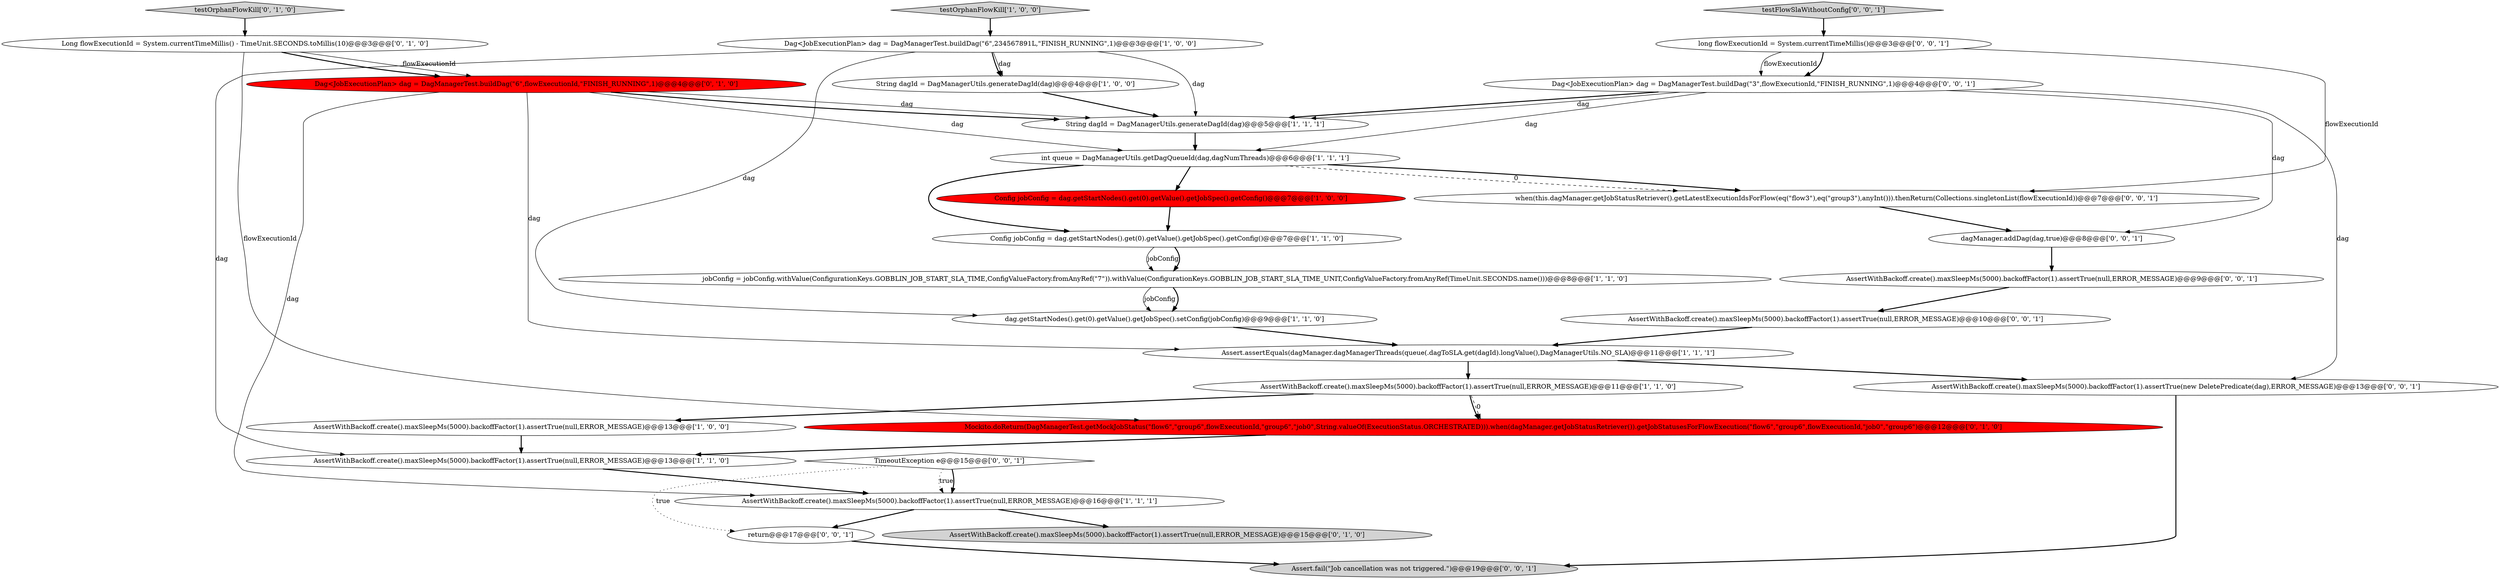 digraph {
29 [style = filled, label = "testFlowSlaWithoutConfig['0', '0', '1']", fillcolor = lightgray, shape = diamond image = "AAA0AAABBB3BBB"];
15 [style = filled, label = "Dag<JobExecutionPlan> dag = DagManagerTest.buildDag(\"6\",flowExecutionId,\"FINISH_RUNNING\",1)@@@4@@@['0', '1', '0']", fillcolor = red, shape = ellipse image = "AAA1AAABBB2BBB"];
18 [style = filled, label = "AssertWithBackoff.create().maxSleepMs(5000).backoffFactor(1).assertTrue(null,ERROR_MESSAGE)@@@15@@@['0', '1', '0']", fillcolor = lightgray, shape = ellipse image = "AAA0AAABBB2BBB"];
23 [style = filled, label = "AssertWithBackoff.create().maxSleepMs(5000).backoffFactor(1).assertTrue(null,ERROR_MESSAGE)@@@9@@@['0', '0', '1']", fillcolor = white, shape = ellipse image = "AAA0AAABBB3BBB"];
19 [style = filled, label = "AssertWithBackoff.create().maxSleepMs(5000).backoffFactor(1).assertTrue(null,ERROR_MESSAGE)@@@10@@@['0', '0', '1']", fillcolor = white, shape = ellipse image = "AAA0AAABBB3BBB"];
7 [style = filled, label = "Config jobConfig = dag.getStartNodes().get(0).getValue().getJobSpec().getConfig()@@@7@@@['1', '0', '0']", fillcolor = red, shape = ellipse image = "AAA1AAABBB1BBB"];
11 [style = filled, label = "AssertWithBackoff.create().maxSleepMs(5000).backoffFactor(1).assertTrue(null,ERROR_MESSAGE)@@@13@@@['1', '1', '0']", fillcolor = white, shape = ellipse image = "AAA0AAABBB1BBB"];
25 [style = filled, label = "TimeoutException e@@@15@@@['0', '0', '1']", fillcolor = white, shape = diamond image = "AAA0AAABBB3BBB"];
9 [style = filled, label = "dag.getStartNodes().get(0).getValue().getJobSpec().setConfig(jobConfig)@@@9@@@['1', '1', '0']", fillcolor = white, shape = ellipse image = "AAA0AAABBB1BBB"];
28 [style = filled, label = "long flowExecutionId = System.currentTimeMillis()@@@3@@@['0', '0', '1']", fillcolor = white, shape = ellipse image = "AAA0AAABBB3BBB"];
1 [style = filled, label = "String dagId = DagManagerUtils.generateDagId(dag)@@@5@@@['1', '1', '1']", fillcolor = white, shape = ellipse image = "AAA0AAABBB1BBB"];
8 [style = filled, label = "String dagId = DagManagerUtils.generateDagId(dag)@@@4@@@['1', '0', '0']", fillcolor = white, shape = ellipse image = "AAA0AAABBB1BBB"];
16 [style = filled, label = "testOrphanFlowKill['0', '1', '0']", fillcolor = lightgray, shape = diamond image = "AAA0AAABBB2BBB"];
24 [style = filled, label = "when(this.dagManager.getJobStatusRetriever().getLatestExecutionIdsForFlow(eq(\"flow3\"),eq(\"group3\"),anyInt())).thenReturn(Collections.singletonList(flowExecutionId))@@@7@@@['0', '0', '1']", fillcolor = white, shape = ellipse image = "AAA0AAABBB3BBB"];
4 [style = filled, label = "AssertWithBackoff.create().maxSleepMs(5000).backoffFactor(1).assertTrue(null,ERROR_MESSAGE)@@@16@@@['1', '1', '1']", fillcolor = white, shape = ellipse image = "AAA0AAABBB1BBB"];
21 [style = filled, label = "return@@@17@@@['0', '0', '1']", fillcolor = white, shape = ellipse image = "AAA0AAABBB3BBB"];
3 [style = filled, label = "AssertWithBackoff.create().maxSleepMs(5000).backoffFactor(1).assertTrue(null,ERROR_MESSAGE)@@@13@@@['1', '0', '0']", fillcolor = white, shape = ellipse image = "AAA0AAABBB1BBB"];
13 [style = filled, label = "Assert.assertEquals(dagManager.dagManagerThreads(queue(.dagToSLA.get(dagId).longValue(),DagManagerUtils.NO_SLA)@@@11@@@['1', '1', '1']", fillcolor = white, shape = ellipse image = "AAA0AAABBB1BBB"];
22 [style = filled, label = "dagManager.addDag(dag,true)@@@8@@@['0', '0', '1']", fillcolor = white, shape = ellipse image = "AAA0AAABBB3BBB"];
26 [style = filled, label = "Assert.fail(\"Job cancellation was not triggered.\")@@@19@@@['0', '0', '1']", fillcolor = lightgray, shape = ellipse image = "AAA0AAABBB3BBB"];
14 [style = filled, label = "Long flowExecutionId = System.currentTimeMillis() - TimeUnit.SECONDS.toMillis(10)@@@3@@@['0', '1', '0']", fillcolor = white, shape = ellipse image = "AAA0AAABBB2BBB"];
6 [style = filled, label = "int queue = DagManagerUtils.getDagQueueId(dag,dagNumThreads)@@@6@@@['1', '1', '1']", fillcolor = white, shape = ellipse image = "AAA0AAABBB1BBB"];
2 [style = filled, label = "testOrphanFlowKill['1', '0', '0']", fillcolor = lightgray, shape = diamond image = "AAA0AAABBB1BBB"];
20 [style = filled, label = "AssertWithBackoff.create().maxSleepMs(5000).backoffFactor(1).assertTrue(new DeletePredicate(dag),ERROR_MESSAGE)@@@13@@@['0', '0', '1']", fillcolor = white, shape = ellipse image = "AAA0AAABBB3BBB"];
0 [style = filled, label = "jobConfig = jobConfig.withValue(ConfigurationKeys.GOBBLIN_JOB_START_SLA_TIME,ConfigValueFactory.fromAnyRef(\"7\")).withValue(ConfigurationKeys.GOBBLIN_JOB_START_SLA_TIME_UNIT,ConfigValueFactory.fromAnyRef(TimeUnit.SECONDS.name()))@@@8@@@['1', '1', '0']", fillcolor = white, shape = ellipse image = "AAA0AAABBB1BBB"];
5 [style = filled, label = "Config jobConfig = dag.getStartNodes().get(0).getValue().getJobSpec().getConfig()@@@7@@@['1', '1', '0']", fillcolor = white, shape = ellipse image = "AAA0AAABBB1BBB"];
17 [style = filled, label = "Mockito.doReturn(DagManagerTest.getMockJobStatus(\"flow6\",\"group6\",flowExecutionId,\"group6\",\"job0\",String.valueOf(ExecutionStatus.ORCHESTRATED))).when(dagManager.getJobStatusRetriever()).getJobStatusesForFlowExecution(\"flow6\",\"group6\",flowExecutionId,\"job0\",\"group6\")@@@12@@@['0', '1', '0']", fillcolor = red, shape = ellipse image = "AAA1AAABBB2BBB"];
12 [style = filled, label = "AssertWithBackoff.create().maxSleepMs(5000).backoffFactor(1).assertTrue(null,ERROR_MESSAGE)@@@11@@@['1', '1', '0']", fillcolor = white, shape = ellipse image = "AAA0AAABBB1BBB"];
27 [style = filled, label = "Dag<JobExecutionPlan> dag = DagManagerTest.buildDag(\"3\",flowExecutionId,\"FINISH_RUNNING\",1)@@@4@@@['0', '0', '1']", fillcolor = white, shape = ellipse image = "AAA0AAABBB3BBB"];
10 [style = filled, label = "Dag<JobExecutionPlan> dag = DagManagerTest.buildDag(\"6\",234567891L,\"FINISH_RUNNING\",1)@@@3@@@['1', '0', '0']", fillcolor = white, shape = ellipse image = "AAA0AAABBB1BBB"];
0->9 [style = bold, label=""];
27->1 [style = bold, label=""];
10->9 [style = solid, label="dag"];
15->4 [style = solid, label="dag"];
14->17 [style = solid, label="flowExecutionId"];
20->26 [style = bold, label=""];
28->24 [style = solid, label="flowExecutionId"];
25->4 [style = dotted, label="true"];
11->4 [style = bold, label=""];
12->17 [style = bold, label=""];
27->6 [style = solid, label="dag"];
3->11 [style = bold, label=""];
4->21 [style = bold, label=""];
25->4 [style = bold, label=""];
12->17 [style = dashed, label="0"];
6->24 [style = bold, label=""];
4->18 [style = bold, label=""];
2->10 [style = bold, label=""];
24->22 [style = bold, label=""];
27->1 [style = solid, label="dag"];
22->23 [style = bold, label=""];
17->11 [style = bold, label=""];
10->1 [style = solid, label="dag"];
28->27 [style = solid, label="flowExecutionId"];
5->0 [style = solid, label="jobConfig"];
29->28 [style = bold, label=""];
8->1 [style = bold, label=""];
6->5 [style = bold, label=""];
21->26 [style = bold, label=""];
7->5 [style = bold, label=""];
1->6 [style = bold, label=""];
13->12 [style = bold, label=""];
27->22 [style = solid, label="dag"];
19->13 [style = bold, label=""];
15->6 [style = solid, label="dag"];
10->8 [style = bold, label=""];
5->0 [style = bold, label=""];
10->8 [style = solid, label="dag"];
6->24 [style = dashed, label="0"];
23->19 [style = bold, label=""];
14->15 [style = solid, label="flowExecutionId"];
15->1 [style = solid, label="dag"];
16->14 [style = bold, label=""];
14->15 [style = bold, label=""];
13->20 [style = bold, label=""];
12->3 [style = bold, label=""];
27->20 [style = solid, label="dag"];
28->27 [style = bold, label=""];
15->13 [style = solid, label="dag"];
6->7 [style = bold, label=""];
10->11 [style = solid, label="dag"];
0->9 [style = solid, label="jobConfig"];
25->21 [style = dotted, label="true"];
9->13 [style = bold, label=""];
15->1 [style = bold, label=""];
}
